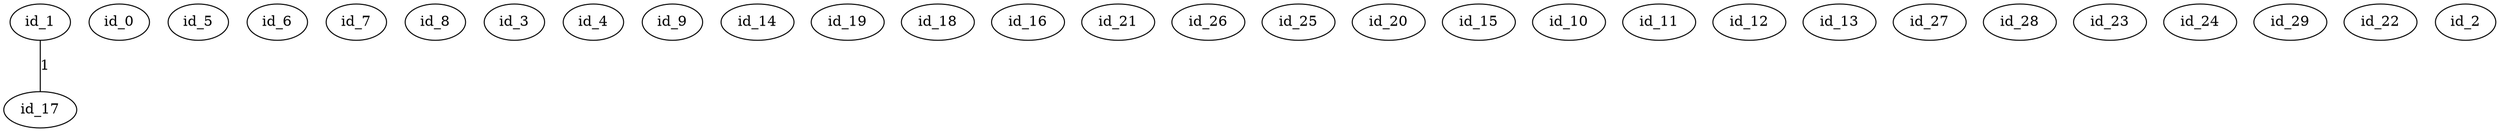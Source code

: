 graph GR{
id_1;
id_0;
id_5;
id_6;
id_7;
id_8;
id_3;
id_4;
id_9;
id_14;
id_19;
id_18;
id_17;
id_16;
id_21;
id_26;
id_25;
id_20;
id_15;
id_10;
id_11;
id_12;
id_13;
id_27;
id_28;
id_23;
id_24;
id_29;
id_22;
id_2;
id_1;
id_17;
id_1--id_17[label=1];
}